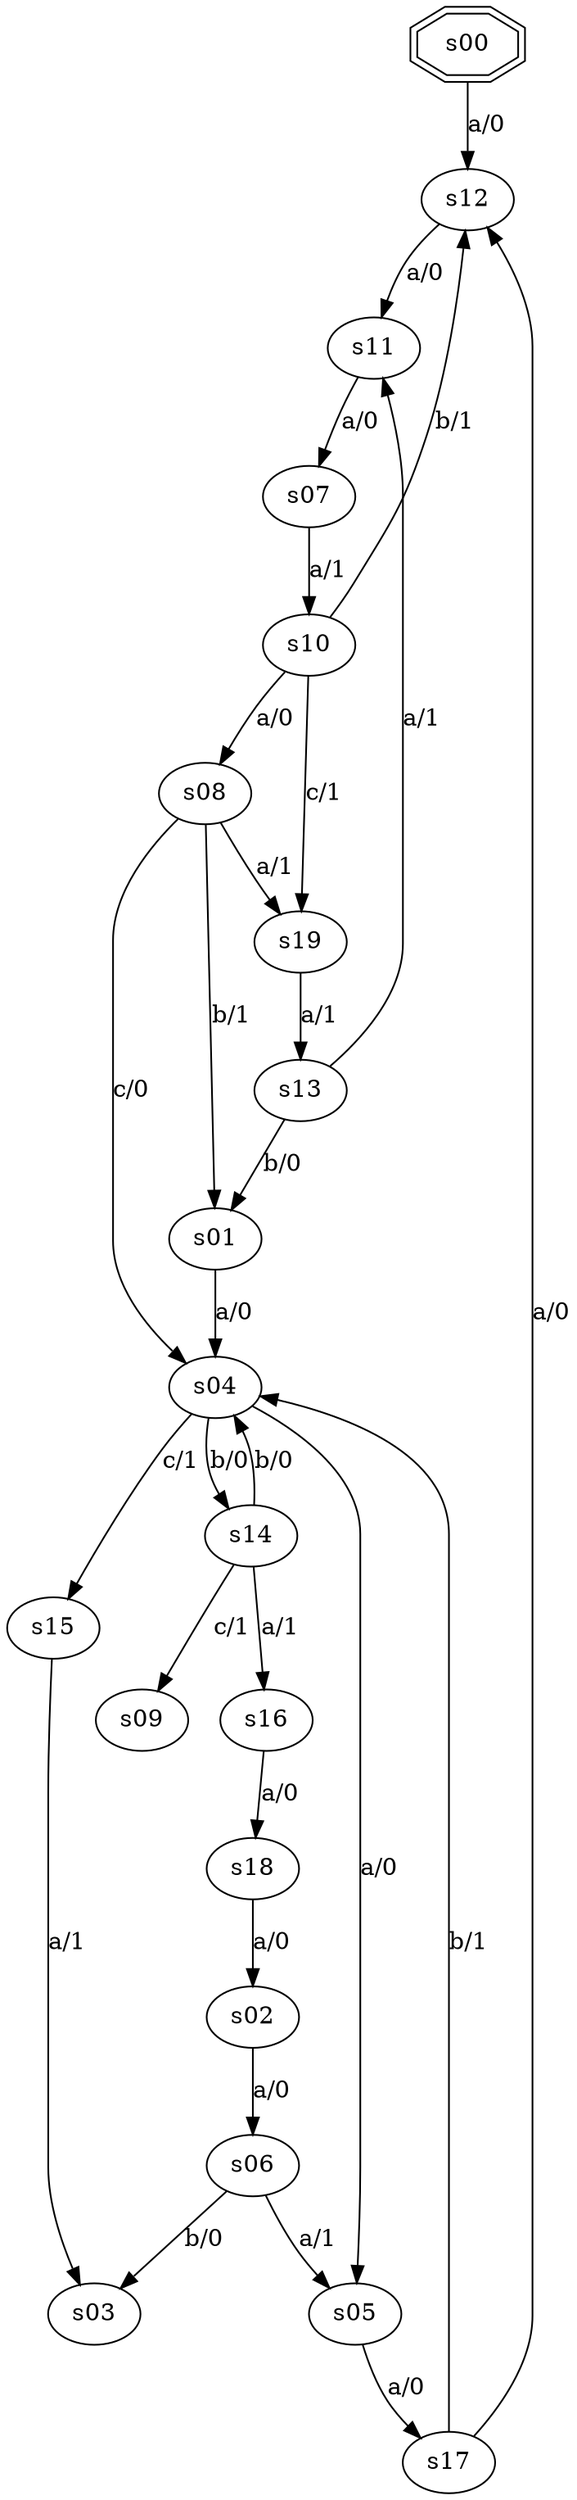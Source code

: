 digraph graph_023 {
	s00 -> s12 [label="a/0"];
	s01 -> s04 [label="a/0"];
	s02 -> s06 [label="a/0"];
	s04 -> s05 [label="a/0"];
	s04 -> s14 [label="b/0"];
	s04 -> s15 [label="c/1"];
	s05 -> s17 [label="a/0"];
	s06 -> s05 [label="a/1"];
	s06 -> s03 [label="b/0"];
	s07 -> s10 [label="a/1"];
	s08 -> s19 [label="a/1"];
	s08 -> s01 [label="b/1"];
	s08 -> s04 [label="c/0"];
	s10 -> s08 [label="a/0"];
	s10 -> s12 [label="b/1"];
	s10 -> s19 [label="c/1"];
	s11 -> s07 [label="a/0"];
	s12 -> s11 [label="a/0"];
	s13 -> s11 [label="a/1"];
	s13 -> s01 [label="b/0"];
	s14 -> s16 [label="a/1"];
	s14 -> s04 [label="b/0"];
	s14 -> s09 [label="c/1"];
	s15 -> s03 [label="a/1"];
	s16 -> s18 [label="a/0"];
	s17 -> s12 [label="a/0"];
	s17 -> s04 [label="b/1"];
	s18 -> s02 [label="a/0"];
	s19 -> s13 [label="a/1"];
	s00 [shape=doubleoctagon];
}